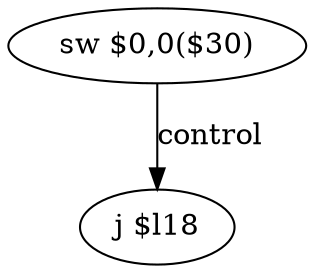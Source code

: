 digraph G1 {
node [shape = ellipse];
i0 [label = "sw $0,0($30)"] ;
i0 ->  i1 [label= "control"];
i1 [label = "j $l18"] ;
}
